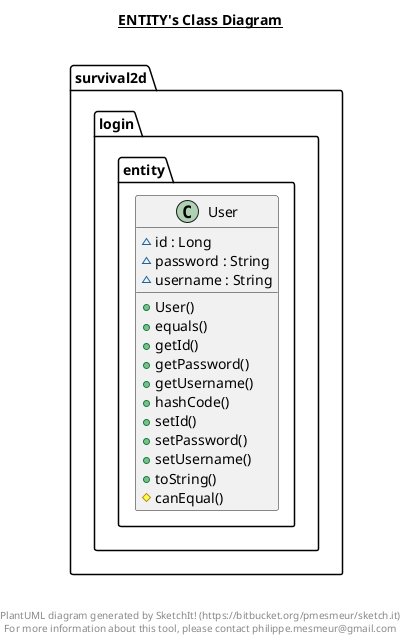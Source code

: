 @startuml

title __ENTITY's Class Diagram__\n

  namespace survival2d {
    namespace login {
      namespace entity {
        class survival2d.login.entity.User {
            ~ id : Long
            ~ password : String
            ~ username : String
            + User()
            + equals()
            + getId()
            + getPassword()
            + getUsername()
            + hashCode()
            + setId()
            + setPassword()
            + setUsername()
            + toString()
            # canEqual()
        }
      }
    }
  }
  



right footer


PlantUML diagram generated by SketchIt! (https://bitbucket.org/pmesmeur/sketch.it)
For more information about this tool, please contact philippe.mesmeur@gmail.com
endfooter

@enduml
